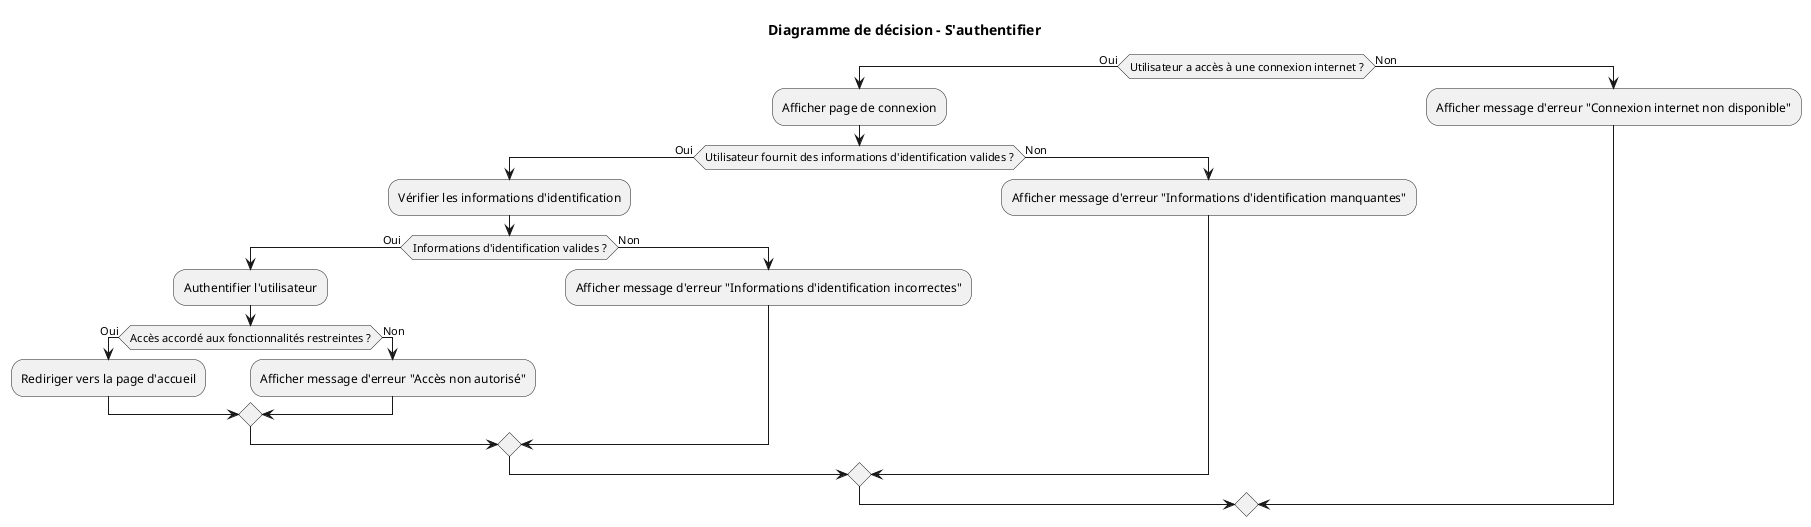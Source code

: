 @startuml
title Diagramme de décision - S'authentifier

if (Utilisateur a accès à une connexion internet ?) then (Oui)
    :Afficher page de connexion;
    if (Utilisateur fournit des informations d'identification valides ?) then (Oui)
        :Vérifier les informations d'identification;
        if (Informations d'identification valides ?) then (Oui)
            :Authentifier l'utilisateur;
            if (Accès accordé aux fonctionnalités restreintes ?) then (Oui)
                :Rediriger vers la page d'accueil;
            else (Non)
                :Afficher message d'erreur "Accès non autorisé";
            endif
        else (Non)
            :Afficher message d'erreur "Informations d'identification incorrectes";
        endif
    else (Non)
        :Afficher message d'erreur "Informations d'identification manquantes";
    endif
else (Non)
    :Afficher message d'erreur "Connexion internet non disponible";
endif
@enduml
